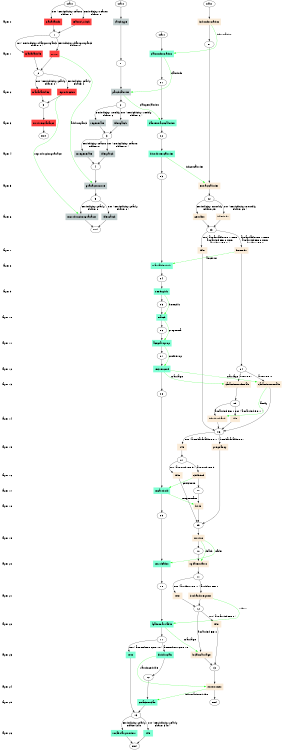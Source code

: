 digraph state_graph {
	rankdir=TB;
	size="8,5;"
	layer_0 [shape=plaintext, label="layer 0"];
	layer_1 [shape=plaintext, label="layer 1"];
	layer_0 -> layer_1 [style=invis];
	layer_2 [shape=plaintext, label="layer 2"];
	layer_1 -> layer_2 [style=invis];
	layer_3 [shape=plaintext, label="layer 3"];
	layer_2 -> layer_3 [style=invis];
	layer_4 [shape=plaintext, label="layer 4"];
	layer_3 -> layer_4 [style=invis];
	layer_5 [shape=plaintext, label="layer 5"];
	layer_4 -> layer_5 [style=invis];
	layer_6 [shape=plaintext, label="layer 6"];
	layer_5 -> layer_6 [style=invis];
	layer_7 [shape=plaintext, label="layer 7"];
	layer_6 -> layer_7 [style=invis];
	layer_8 [shape=plaintext, label="layer 8"];
	layer_7 -> layer_8 [style=invis];
	layer_9 [shape=plaintext, label="layer 9"];
	layer_8 -> layer_9 [style=invis];
	layer_10 [shape=plaintext, label="layer 10"];
	layer_9 -> layer_10 [style=invis];
	layer_11 [shape=plaintext, label="layer 11"];
	layer_10 -> layer_11 [style=invis];
	layer_12 [shape=plaintext, label="layer 12"];
	layer_11 -> layer_12 [style=invis];
	layer_13 [shape=plaintext, label="layer 13"];
	layer_12 -> layer_13 [style=invis];
	layer_14 [shape=plaintext, label="layer 14"];
	layer_13 -> layer_14 [style=invis];
	layer_15 [shape=plaintext, label="layer 15"];
	layer_14 -> layer_15 [style=invis];
	layer_16 [shape=plaintext, label="layer 16"];
	layer_15 -> layer_16 [style=invis];
	layer_17 [shape=plaintext, label="layer 17"];
	layer_16 -> layer_17 [style=invis];
	layer_18 [shape=plaintext, label="layer 18"];
	layer_17 -> layer_18 [style=invis];
	layer_19 [shape=plaintext, label="layer 19"];
	layer_18 -> layer_19 [style=invis];
	layer_20 [shape=plaintext, label="layer 20"];
	layer_19 -> layer_20 [style=invis];
	layer_21 [shape=plaintext, label="layer 21"];
	layer_20 -> layer_21 [style=invis];
	layer_22 [shape=plaintext, label="layer 22"];
	layer_21 -> layer_22 [style=invis];
	layer_23 [shape=plaintext, label="layer 23"];
	layer_22 -> layer_23 [style=invis];
	layer_24 [shape=plaintext, label="layer 24"];
	layer_23 -> layer_24 [style=invis];
	layer_25 [shape=plaintext, label="layer 25"];
	layer_24 -> layer_25 [style=invis];
	layer_26 [shape=plaintext, label="layer 26"];
	layer_25 -> layer_26 [style=invis];
	
	/* States */
	indv_end [label = "end"]
	indv_13 [label = "13"]
	indv_12 [label = "12"]
	indv_11 [label = "11"]
	indv_10 [label = "10"]
	indv_08 [label = "08"]
	indv_07 [label = "07"]
	indv_09 [label = "09"]
	indv_05 [label = "05"]
	indv_06 [label = "06"]
	indv_04 [label = "04"]
	indv_03 [label = "03"]
	indv_02 [label = "02"]
	indv_01 [label = "01"]
	indv_start [label = "start"]
	clan_end [label = "end"]
	clan_13 [label = "13"]
	clan_12 [label = "12"]
	clan_11 [label = "11"]
	clan_10 [label = "10"]
	clan_09 [label = "09"]
	clan_08 [label = "08"]
	clan_07 [label = "07"]
	clan_06 [label = "06"]
	clan_05 [label = "05"]
	clan_04 [label = "04"]
	clan_03 [label = "03"]
	clan_02 [label = "02"]
	clan_01 [label = "01"]
	clan_start [label = "start"]
	patch_end [label = "end"]
	patch_5 [label = "5"]
	patch_4 [label = "4"]
	patch_3 [label = "3"]
	patch_2 [label = "2"]
	patch_1 [label = "1"]
	patch_start [label = "start"]
	manada_guanacos_end [label = "end"]
	manada_guanacos_3 [label = "3"]
	manada_guanacos_2 [label = "2"]
	manada_guanacos_1 [label = "1"]
	manada_guanacos_start [label = "start"]
	indv_indvInformation_start_01 [label = "indvInformation", shape = box,style=filled,color=antiquewhite];
	indv_extractcalories_01_02 [label = "extractcalories", shape = box,style=filled,color=antiquewhite];
	indv_getolder_02_03 [label = "getolder", shape = box,style=filled,color=antiquewhite];
	indv_idle_indv_02_03 [label = "idle_indv", shape = box,style=filled,color=antiquewhite];
	indv_freeIndv_03_04 [label = "freeIndv", shape = box,style=filled,color=antiquewhite];
	indv_idle_03_06 [label = "idle", shape = box,style=filled,color=antiquewhite];
	indv_casamiento_female_04_05 [label = "casamiento_female", shape = box,style=filled,color=antiquewhite];
	indv_casamiento_male_04_06 [label = "casamiento_male", shape = box,style=filled,color=antiquewhite];
	indv_info_husband_05_06 [label = "info_husband", shape = box,style=filled,color=antiquewhite];
	indv_idle_05_06 [label = "idle", shape = box,style=filled,color=antiquewhite];
	indv_pregnancy_06_09 [label = "pregnancy", shape = box,style=filled,color=antiquewhite];
	indv_idle_06_07 [label = "idle", shape = box,style=filled,color=antiquewhite];
	indv_child_inf_07_08 [label = "child_inf", shape = box,style=filled,color=antiquewhite];
	indv_idle_07_09 [label = "idle", shape = box,style=filled,color=antiquewhite];
	indv_birth_08_09 [label = "birth", shape = box,style=filled,color=antiquewhite];
	indv_survive_09_10 [label = "survive", shape = box,style=filled,color=antiquewhite];
	indv_update_status_10_11 [label = "update_status", shape = box,style=filled,color=antiquewhite];
	indv_husband_request_11_12 [label = "husband_request", shape = box,style=filled,color=antiquewhite];
	indv_idle_11_12 [label = "idle", shape = box,style=filled,color=antiquewhite];
	indv_local_marriage_12_13 [label = "local_marriage", shape = box,style=filled,color=antiquewhite];
	indv_idle_12_13 [label = "idle", shape = box,style=filled,color=antiquewhite];
	indv_dividir_info_13_end [label = "dividir_info", shape = box,style=filled,color=antiquewhite];
	clan_clan_Information_start_01 [label = "clan_Information", shape = box,style=filled,color=aquamarine];
	clan_clan_extract_calories_01_02 [label = "clan_extract_calories", shape = box,style=filled,color=aquamarine];
	clan_distribute_calories_02_03 [label = "distribute_calories", shape = box,style=filled,color=aquamarine];
	clan_marriable_indv_03_04 [label = "marriable_indv", shape = box,style=filled,color=aquamarine];
	clan_send_girls_04_05 [label = "send_girls", shape = box,style=filled,color=aquamarine];
	clan_match_05_06 [label = "match", shape = box,style=filled,color=aquamarine];
	clan_aceptar_prop_06_07 [label = "aceptar_prop", shape = box,style=filled,color=aquamarine];
	clan_recive_conf_07_08 [label = "recive_conf", shape = box,style=filled,color=aquamarine];
	clan_repartir_id_08_09 [label = "repartir_id", shape = box,style=filled,color=aquamarine];
	clan_new_leader_09_10 [label = "new_leader", shape = box,style=filled,color=aquamarine];
	clan_again_marriable_10_11 [label = "again_marriable", shape = box,style=filled,color=aquamarine];
	clan_dividir_clan_11_12 [label = "dividir_clan", shape = box,style=filled,color=aquamarine];
	clan_idle_11_13 [label = "idle", shape = box,style=filled,color=aquamarine];
	clan_creacion_clan_12_13 [label = "creacion_clan", shape = box,style=filled,color=aquamarine];
	clan_vocabulary_review_13_end [label = "vocabulary_review", shape = box,style=filled,color=aquamarine];
	clan_idle_13_end [label = "idle", shape = box,style=filled,color=aquamarine];
	patch_patchtype_start_1 [label = "patchtype", shape = box,style=filled,color=azure3];
	patch_patchcalories_1_2 [label = "patchcalories", shape = box,style=filled,color=azure3];
	patch_regenerate_2_3 [label = "regenerate", shape = box,style=filled,color=azure3];
	patch_idle_patch_2_3 [label = "idle_patch", shape = box,style=filled,color=azure3];
	patch_snregenerate_3_4 [label = "snregenerate", shape = box,style=filled,color=azure3];
	patch_idle_patch_3_4 [label = "idle_patch", shape = box,style=filled,color=azure3];
	patch_guanacos_move_4_5 [label = "guanacos_move", shape = box,style=filled,color=azure3];
	patch_reproduccion_guanacos_5_end [label = "reproduccion_guanacos", shape = box,style=filled,color=azure3];
	patch_idle_patch_5_end [label = "idle_patch", shape = box,style=filled,color=azure3];
	manada_guanacos_manadaInfo_start_1 [label = "manadaInfo", shape = box,style=filled,color=brown1];
	manada_guanacos_seasonSwitch_start_1 [label = "seasonSwitch", shape = box,style=filled,color=brown1];
	manada_guanacos_manada_idle_1_2 [label = "manada_idle", shape = box,style=filled,color=brown1];
	manada_guanacos_move_1_2 [label = "move", shape = box,style=filled,color=brown1];
	manada_guanacos_reproduccion_2_3 [label = "reproduccion", shape = box,style=filled,color=brown1];
	manada_guanacos_manada_idle2_2_3 [label = "manada_idle2", shape = box,style=filled,color=brown1];
	manada_guanacos_surviveGuanacos_3_end [label = "surviveGuanacos", shape = box,style=filled,color=brown1];
	
	/* Transitions */
	indv_start -> indv_indvInformation_start_01;
	indv_indvInformation_start_01 -> indv_01;
	indv_01 -> indv_extractcalories_01_02;
	indv_extractcalories_01_02 -> indv_02;
	indv_02 -> indv_getolder_02_03 [ label = "Periodicity: monthly\nPhase: 29"];
	indv_getolder_02_03 -> indv_03;
	indv_02 -> indv_idle_indv_02_03 [ label = "not ( Periodicity: monthly\nPhase: 29 )"];
	indv_idle_indv_02_03 -> indv_03;
	indv_03 -> indv_freeIndv_03_04 [ label = "a.marriable EQ 1 AND\na.married EQ 0 AND\na.widow EQ 0"];
	indv_freeIndv_03_04 -> indv_04;
	indv_03 -> indv_idle_03_06 [ label = "not ( a.marriable EQ 1 AND\na.married EQ 0 AND\na.widow EQ 0 )"];
	indv_idle_03_06 -> indv_06;
	indv_04 -> indv_casamiento_female_04_05 [ label = "a.sex EQ 1"];
	indv_casamiento_female_04_05 -> indv_05;
	indv_04 -> indv_casamiento_male_04_06 [ label = "a.sex EQ 0"];
	indv_casamiento_male_04_06 -> indv_06;
	indv_05 -> indv_info_husband_05_06 [ label = "a.married EQ 1"];
	indv_info_husband_05_06 -> indv_06;
	indv_05 -> indv_idle_05_06 [ label = "not ( a.married EQ 1 )"];
	indv_idle_05_06 -> indv_06;
	indv_06 -> indv_pregnancy_06_09 [ label = "a.embarazable EQ 1"];
	indv_pregnancy_06_09 -> indv_09;
	indv_06 -> indv_idle_06_07 [ label = "not ( a.embarazable EQ 1 )"];
	indv_idle_06_07 -> indv_07;
	indv_07 -> indv_child_inf_07_08 [ label = "a.month EQ 9"];
	indv_child_inf_07_08 -> indv_08;
	indv_07 -> indv_idle_07_09 [ label = "not ( a.month EQ 9 )"];
	indv_idle_07_09 -> indv_09;
	indv_08 -> indv_birth_08_09;
	indv_birth_08_09 -> indv_09;
	indv_09 -> indv_survive_09_10;
	indv_survive_09_10 -> indv_10;
	indv_10 -> indv_update_status_10_11;
	indv_update_status_10_11 -> indv_11;
	indv_11 -> indv_husband_request_11_12 [ label = "a.widow EQ 1"];
	indv_husband_request_11_12 -> indv_12;
	indv_11 -> indv_idle_11_12 [ label = "not ( a.widow EQ 1 )"];
	indv_idle_11_12 -> indv_12;
	indv_12 -> indv_local_marriage_12_13 [ label = "a.married EQ 0"];
	indv_local_marriage_12_13 -> indv_13;
	indv_12 -> indv_idle_12_13 [ label = "not ( a.married EQ 0 )"];
	indv_idle_12_13 -> indv_13;
	indv_13 -> indv_dividir_info_13_end;
	indv_dividir_info_13_end -> indv_end;
	clan_start -> clan_clan_Information_start_01;
	clan_clan_Information_start_01 -> clan_01;
	clan_01 -> clan_clan_extract_calories_01_02;
	clan_clan_extract_calories_01_02 -> clan_02;
	clan_02 -> clan_distribute_calories_02_03;
	clan_distribute_calories_02_03 -> clan_03;
	clan_03 -> clan_marriable_indv_03_04;
	clan_marriable_indv_03_04 -> clan_04;
	clan_04 -> clan_send_girls_04_05;
	clan_send_girls_04_05 -> clan_05;
	clan_05 -> clan_match_05_06;
	clan_match_05_06 -> clan_06;
	clan_06 -> clan_aceptar_prop_06_07;
	clan_aceptar_prop_06_07 -> clan_07;
	clan_07 -> clan_recive_conf_07_08;
	clan_recive_conf_07_08 -> clan_08;
	clan_08 -> clan_repartir_id_08_09;
	clan_repartir_id_08_09 -> clan_09;
	clan_09 -> clan_new_leader_09_10;
	clan_new_leader_09_10 -> clan_10;
	clan_10 -> clan_again_marriable_10_11;
	clan_again_marriable_10_11 -> clan_11;
	clan_11 -> clan_dividir_clan_11_12 [ label = "a.members GEQ 10"];
	clan_dividir_clan_11_12 -> clan_12;
	clan_11 -> clan_idle_11_13 [ label = "not ( a.members GEQ 10 )"];
	clan_idle_11_13 -> clan_13;
	clan_12 -> clan_creacion_clan_12_13;
	clan_creacion_clan_12_13 -> clan_13;
	clan_13 -> clan_vocabulary_review_13_end [ label = "Periodicity: yearly\nPhase: 348"];
	clan_vocabulary_review_13_end -> clan_end;
	clan_13 -> clan_idle_13_end [ label = "not ( Periodicity: yearly\nPhase: 348 )"];
	clan_idle_13_end -> clan_end;
	patch_start -> patch_patchtype_start_1;
	patch_patchtype_start_1 -> patch_1;
	patch_1 -> patch_patchcalories_1_2;
	patch_patchcalories_1_2 -> patch_2;
	patch_2 -> patch_regenerate_2_3 [ label = "Periodicity: weekly\nPhase: 6"];
	patch_regenerate_2_3 -> patch_3;
	patch_2 -> patch_idle_patch_2_3 [ label = "not ( Periodicity: weekly\nPhase: 6 )"];
	patch_idle_patch_2_3 -> patch_3;
	patch_3 -> patch_snregenerate_3_4 [ label = "Periodicity: season\nPhase: 0"];
	patch_snregenerate_3_4 -> patch_4;
	patch_3 -> patch_idle_patch_3_4 [ label = "not ( Periodicity: season\nPhase: 0 )"];
	patch_idle_patch_3_4 -> patch_4;
	patch_4 -> patch_guanacos_move_4_5;
	patch_guanacos_move_4_5 -> patch_5;
	patch_5 -> patch_reproduccion_guanacos_5_end [ label = "Periodicity: yearly\nPhase: 0"];
	patch_reproduccion_guanacos_5_end -> patch_end;
	patch_5 -> patch_idle_patch_5_end [ label = "not ( Periodicity: yearly\nPhase: 0 )"];
	patch_idle_patch_5_end -> patch_end;
	manada_guanacos_start -> manada_guanacos_manadaInfo_start_1 [ label = "not ( Periodicity: season\nPhase: 0 )"];
	manada_guanacos_manadaInfo_start_1 -> manada_guanacos_1;
	manada_guanacos_start -> manada_guanacos_seasonSwitch_start_1 [ label = "Periodicity: season\nPhase: 0"];
	manada_guanacos_seasonSwitch_start_1 -> manada_guanacos_1;
	manada_guanacos_1 -> manada_guanacos_manada_idle_1_2 [ label = "not ( Periodicity: dias_por_patch\nPhase: 0 )"];
	manada_guanacos_manada_idle_1_2 -> manada_guanacos_2;
	manada_guanacos_1 -> manada_guanacos_move_1_2 [ label = "Periodicity: dias_por_patch\nPhase: 0"];
	manada_guanacos_move_1_2 -> manada_guanacos_2;
	manada_guanacos_2 -> manada_guanacos_reproduccion_2_3 [ label = "Periodicity: yearly\nPhase: 0"];
	manada_guanacos_reproduccion_2_3 -> manada_guanacos_3;
	manada_guanacos_2 -> manada_guanacos_manada_idle2_2_3 [ label = "not ( Periodicity: yearly\nPhase: 0 )"];
	manada_guanacos_manada_idle2_2_3 -> manada_guanacos_3;
	manada_guanacos_3 -> manada_guanacos_surviveGuanacos_3_end;
	manada_guanacos_surviveGuanacos_3_end -> manada_guanacos_end;
	
	/* Communications */
	manada_guanacos_reproduccion_2_3 -> patch_reproduccion_guanacos_5_end [ label = "reproduccionguanacos" color="#00ff00" constraint=false];
	manada_guanacos_move_1_2 -> patch_guanacos_move_4_5 [ label = "adultospatch" color="#00ff00" constraint=false];
	clan_clan_Information_start_01 -> patch_patchcalories_1_2 [ label = "clan_info" color="#00ff00" constraint=false];
	indv_dividir_info_13_end -> clan_creacion_clan_12_13 [ label = "informationDivide" color="#00ff00" constraint=false];
	indv_husband_request_11_12 -> clan_again_marriable_10_11 [ label = "widow" color="#00ff00" constraint=false];
	indv_survive_09_10 -> clan_new_leader_09_10 [ label = "leader" color="#00ff00" constraint=false];
	indv_child_inf_07_08 -> clan_repartir_id_08_09 [ label = "peticionID" color="#00ff00" constraint=false];
	clan_aceptar_prop_06_07 -> clan_recive_conf_07_08 [ label = "confirProp" color="#00ff00" constraint=false];
	clan_match_05_06 -> clan_aceptar_prop_06_07 [ label = "propuesta" color="#00ff00" constraint=false];
	clan_send_girls_04_05 -> clan_match_05_06 [ label = "freeGirls" color="#00ff00" constraint=false];
	indv_freeIndv_03_04 -> clan_marriable_indv_03_04 [ label = "ancestor" color="#00ff00" constraint=false];
	patch_patchcalories_1_2 -> clan_clan_extract_calories_01_02 [ label = "clangetcalories" color="#00ff00" constraint=false];
	indv_indvInformation_start_01 -> clan_clan_Information_start_01 [ label = "information" color="#00ff00" constraint=false];
	clan_dividir_clan_11_12 -> indv_dividir_info_13_end [ label = "warningDivide" color="#00ff00" constraint=false];
	clan_again_marriable_10_11 -> indv_local_marriage_12_13 [ label = "lmarriage" color="#00ff00" constraint=false];
	indv_survive_09_10 -> indv_update_status_10_11 [ label = "death" color="#00ff00" constraint=false];
	clan_repartir_id_08_09 -> indv_birth_08_09 [ label = "respuestaID" color="#00ff00" constraint=false];
	indv_casamiento_male_04_06 -> indv_info_husband_05_06 [ label = "family" color="#00ff00" constraint=false];
	clan_recive_conf_07_08 -> indv_casamiento_male_04_06 [ label = "marriage" color="#00ff00" constraint=false];
	clan_recive_conf_07_08 -> indv_casamiento_female_04_05 [ label = "marriage" color="#00ff00" constraint=false];
	clan_distribute_calories_02_03 -> indv_extractcalories_01_02 [ label = "indgetcalories" color="#00ff00" constraint=false];
	{ rank=same; layer_0;  indv_indvInformation_start_01;  patch_patchtype_start_1;  manada_guanacos_manadaInfo_start_1;  manada_guanacos_seasonSwitch_start_1; }
	{ rank=same; layer_1;  clan_clan_Information_start_01;  manada_guanacos_manada_idle_1_2;  manada_guanacos_move_1_2; }
	{ rank=same; layer_2;  patch_patchcalories_1_2;  manada_guanacos_reproduccion_2_3;  manada_guanacos_manada_idle2_2_3; }
	{ rank=same; layer_3;  clan_clan_extract_calories_01_02;  patch_regenerate_2_3;  patch_idle_patch_2_3;  manada_guanacos_surviveGuanacos_3_end; }
	{ rank=same; layer_4;  clan_distribute_calories_02_03;  patch_snregenerate_3_4;  patch_idle_patch_3_4; }
	{ rank=same; layer_5;  indv_extractcalories_01_02;  patch_guanacos_move_4_5; }
	{ rank=same; layer_6;  indv_getolder_02_03;  indv_idle_indv_02_03;  patch_reproduccion_guanacos_5_end;  patch_idle_patch_5_end; }
	{ rank=same; layer_7;  indv_freeIndv_03_04;  indv_idle_03_06; }
	{ rank=same; layer_8;  clan_marriable_indv_03_04; }
	{ rank=same; layer_9;  clan_send_girls_04_05; }
	{ rank=same; layer_10;  clan_match_05_06; }
	{ rank=same; layer_11;  clan_aceptar_prop_06_07; }
	{ rank=same; layer_12;  clan_recive_conf_07_08; }
	{ rank=same; layer_13;  indv_casamiento_female_04_05;  indv_casamiento_male_04_06; }
	{ rank=same; layer_14;  indv_info_husband_05_06;  indv_idle_05_06; }
	{ rank=same; layer_15;  indv_pregnancy_06_09;  indv_idle_06_07; }
	{ rank=same; layer_16;  indv_child_inf_07_08;  indv_idle_07_09; }
	{ rank=same; layer_17;  clan_repartir_id_08_09; }
	{ rank=same; layer_18;  indv_birth_08_09; }
	{ rank=same; layer_19;  indv_survive_09_10; }
	{ rank=same; layer_20;  indv_update_status_10_11;  clan_new_leader_09_10; }
	{ rank=same; layer_21;  indv_husband_request_11_12;  indv_idle_11_12; }
	{ rank=same; layer_22;  indv_idle_12_13;  clan_again_marriable_10_11; }
	{ rank=same; layer_23;  indv_local_marriage_12_13;  clan_dividir_clan_11_12;  clan_idle_11_13; }
	{ rank=same; layer_24;  indv_dividir_info_13_end; }
	{ rank=same; layer_25;  clan_creacion_clan_12_13; }
	{ rank=same; layer_26;  clan_vocabulary_review_13_end;  clan_idle_13_end; }
}